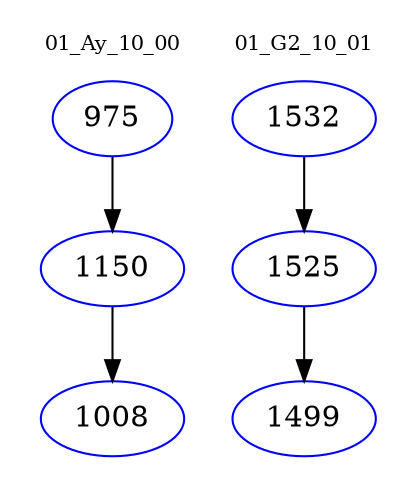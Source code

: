 digraph{
subgraph cluster_0 {
color = white
label = "01_Ay_10_00";
fontsize=10;
T0_975 [label="975", color="blue"]
T0_975 -> T0_1150 [color="black"]
T0_1150 [label="1150", color="blue"]
T0_1150 -> T0_1008 [color="black"]
T0_1008 [label="1008", color="blue"]
}
subgraph cluster_1 {
color = white
label = "01_G2_10_01";
fontsize=10;
T1_1532 [label="1532", color="blue"]
T1_1532 -> T1_1525 [color="black"]
T1_1525 [label="1525", color="blue"]
T1_1525 -> T1_1499 [color="black"]
T1_1499 [label="1499", color="blue"]
}
}
